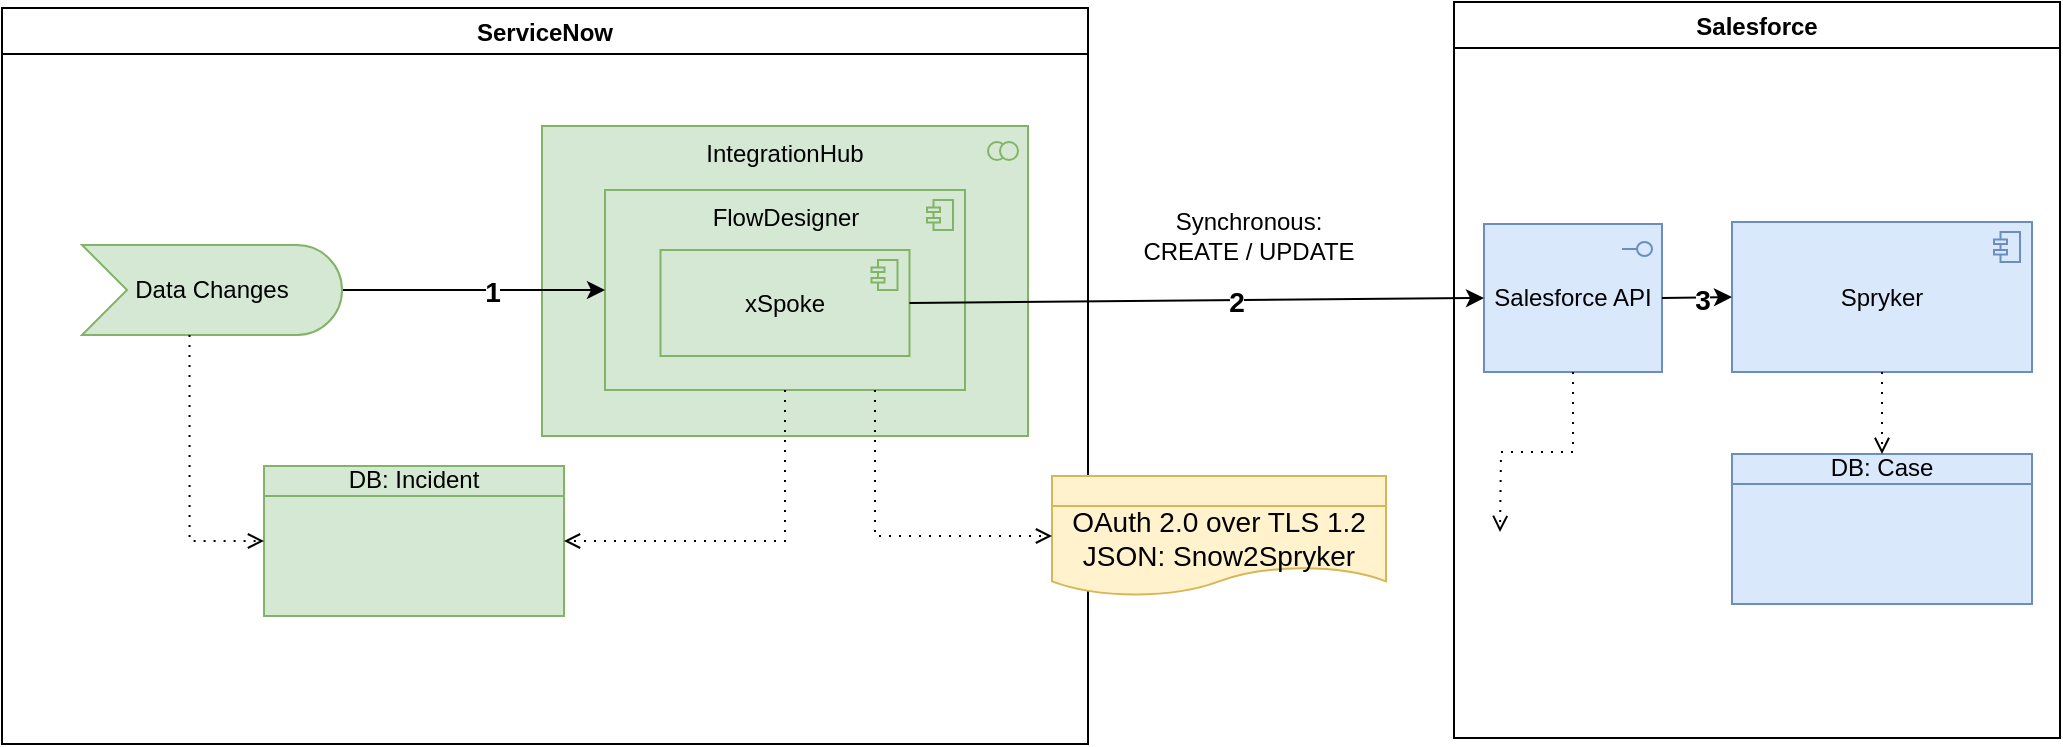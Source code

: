 <mxfile version="16.5.4" type="github" pages="3">
  <diagram id="TwjGwYmGREkL8a1qZLIq" name="Snow2Spryker">
    <mxGraphModel dx="1484" dy="777" grid="0" gridSize="10" guides="1" tooltips="1" connect="1" arrows="1" fold="1" page="1" pageScale="1" pageWidth="1169" pageHeight="827" math="0" shadow="0">
      <root>
        <mxCell id="81XK1yoCQP8enkCrRyyv-0" />
        <mxCell id="81XK1yoCQP8enkCrRyyv-1" parent="81XK1yoCQP8enkCrRyyv-0" />
        <mxCell id="MqtlnmOGcYz5GBzI8yuI-0" value="Salesforce" style="swimlane;" parent="81XK1yoCQP8enkCrRyyv-1" vertex="1">
          <mxGeometry x="817" y="185" width="303" height="368" as="geometry" />
        </mxCell>
        <mxCell id="81XK1yoCQP8enkCrRyyv-10" value="Spryker" style="html=1;outlineConnect=0;whiteSpace=wrap;fillColor=#dae8fc;shape=mxgraph.archimate3.application;appType=comp;archiType=square;strokeColor=#6c8ebf;" parent="MqtlnmOGcYz5GBzI8yuI-0" vertex="1">
          <mxGeometry x="139" y="110" width="150" height="75" as="geometry" />
        </mxCell>
        <mxCell id="h9Nvad7lfALyBZjj1p7K-0" value="Salesforce API" style="html=1;outlineConnect=0;whiteSpace=wrap;fillColor=#dae8fc;shape=mxgraph.archimate3.application;appType=interface;archiType=square;strokeColor=#6c8ebf;" parent="MqtlnmOGcYz5GBzI8yuI-0" vertex="1">
          <mxGeometry x="15" y="111" width="89" height="74" as="geometry" />
        </mxCell>
        <mxCell id="jWsT2XQ5yUzfdX3nsJ4X-5" value="" style="edgeStyle=none;rounded=0;orthogonalLoop=1;jettySize=auto;html=1;entryX=0;entryY=0.5;entryDx=0;entryDy=0;entryPerimeter=0;exitX=1;exitY=0.5;exitDx=0;exitDy=0;exitPerimeter=0;fillColor=#00b9f2;" parent="MqtlnmOGcYz5GBzI8yuI-0" source="h9Nvad7lfALyBZjj1p7K-0" target="81XK1yoCQP8enkCrRyyv-10" edge="1">
          <mxGeometry relative="1" as="geometry">
            <mxPoint x="-21" y="194" as="sourcePoint" />
            <mxPoint x="108" y="451.5" as="targetPoint" />
          </mxGeometry>
        </mxCell>
        <mxCell id="jWsT2XQ5yUzfdX3nsJ4X-6" value="&lt;font style=&quot;font-size: 14px&quot;&gt;&lt;b&gt;3&lt;/b&gt;&lt;/font&gt;" style="edgeLabel;html=1;align=center;verticalAlign=middle;resizable=0;points=[];fillColor=#00b9f2;" parent="jWsT2XQ5yUzfdX3nsJ4X-5" vertex="1" connectable="0">
          <mxGeometry x="0.139" relative="1" as="geometry">
            <mxPoint y="1" as="offset" />
          </mxGeometry>
        </mxCell>
        <mxCell id="81XK1yoCQP8enkCrRyyv-11" value="DB: Case" style="html=1;outlineConnect=0;whiteSpace=wrap;fillColor=#dae8fc;shape=mxgraph.archimate3.businessObject;overflow=fill;strokeColor=#6c8ebf;" parent="MqtlnmOGcYz5GBzI8yuI-0" vertex="1">
          <mxGeometry x="139" y="226" width="150" height="75" as="geometry" />
        </mxCell>
        <mxCell id="jWsT2XQ5yUzfdX3nsJ4X-7" value="" style="edgeStyle=orthogonalEdgeStyle;html=1;endArrow=open;elbow=vertical;endFill=0;dashed=1;dashPattern=1 4;rounded=0;exitX=0.5;exitY=1;exitDx=0;exitDy=0;exitPerimeter=0;fillColor=#00b9f2;" parent="MqtlnmOGcYz5GBzI8yuI-0" source="81XK1yoCQP8enkCrRyyv-10" target="81XK1yoCQP8enkCrRyyv-11" edge="1">
          <mxGeometry width="160" relative="1" as="geometry">
            <mxPoint x="-308" y="254" as="sourcePoint" />
            <mxPoint x="-428" y="299" as="targetPoint" />
          </mxGeometry>
        </mxCell>
        <mxCell id="vdYNZJYuUwpsePkWU7jM-0" value="ServiceNow" style="swimlane;" parent="81XK1yoCQP8enkCrRyyv-1" vertex="1">
          <mxGeometry x="91" y="188" width="543" height="368" as="geometry" />
        </mxCell>
        <mxCell id="HMI-hT8k7Fz9uOf3o8LM-0" value="IntegrationHub" style="html=1;outlineConnect=0;whiteSpace=wrap;fillColor=#d5e8d4;shape=mxgraph.archimate3.application;appType=collab;archiType=square;verticalAlign=top;strokeColor=#82b366;" parent="vdYNZJYuUwpsePkWU7jM-0" vertex="1">
          <mxGeometry x="270" y="59" width="243" height="155" as="geometry" />
        </mxCell>
        <mxCell id="81XK1yoCQP8enkCrRyyv-7" value="FlowDesigner" style="html=1;outlineConnect=0;whiteSpace=wrap;fillColor=#d5e8d4;shape=mxgraph.archimate3.application;appType=comp;archiType=square;verticalAlign=top;strokeColor=#82b366;" parent="vdYNZJYuUwpsePkWU7jM-0" vertex="1">
          <mxGeometry x="301.5" y="91" width="180" height="100" as="geometry" />
        </mxCell>
        <mxCell id="HMI-hT8k7Fz9uOf3o8LM-1" value="xSpoke" style="html=1;outlineConnect=0;whiteSpace=wrap;fillColor=#d5e8d4;shape=mxgraph.archimate3.application;appType=comp;archiType=square;verticalAlign=middle;strokeColor=#82b366;" parent="vdYNZJYuUwpsePkWU7jM-0" vertex="1">
          <mxGeometry x="329.25" y="121" width="124.5" height="53" as="geometry" />
        </mxCell>
        <mxCell id="81XK1yoCQP8enkCrRyyv-2" value="DB: Incident" style="html=1;outlineConnect=0;whiteSpace=wrap;fillColor=#d5e8d4;shape=mxgraph.archimate3.businessObject;overflow=fill;strokeColor=#82b366;" parent="vdYNZJYuUwpsePkWU7jM-0" vertex="1">
          <mxGeometry x="131" y="229" width="150" height="75" as="geometry" />
        </mxCell>
        <mxCell id="81XK1yoCQP8enkCrRyyv-15" value="" style="edgeStyle=orthogonalEdgeStyle;html=1;endArrow=open;elbow=vertical;endFill=0;dashed=1;dashPattern=1 4;rounded=0;exitX=0.5;exitY=1;exitDx=0;exitDy=0;exitPerimeter=0;entryX=1;entryY=0.5;entryDx=0;entryDy=0;entryPerimeter=0;fillColor=#80b6a1;" parent="vdYNZJYuUwpsePkWU7jM-0" source="81XK1yoCQP8enkCrRyyv-7" target="81XK1yoCQP8enkCrRyyv-2" edge="1">
          <mxGeometry width="160" relative="1" as="geometry">
            <mxPoint x="729" y="554.5" as="sourcePoint" />
            <mxPoint x="889" y="554.5" as="targetPoint" />
          </mxGeometry>
        </mxCell>
        <mxCell id="81XK1yoCQP8enkCrRyyv-13" value="" style="edgeStyle=none;rounded=0;orthogonalLoop=1;jettySize=auto;html=1;fillColor=#80b6a1;" parent="81XK1yoCQP8enkCrRyyv-1" source="81XK1yoCQP8enkCrRyyv-3" target="81XK1yoCQP8enkCrRyyv-7" edge="1">
          <mxGeometry relative="1" as="geometry" />
        </mxCell>
        <mxCell id="jWsT2XQ5yUzfdX3nsJ4X-2" value="&lt;font style=&quot;font-size: 14px&quot;&gt;&lt;b&gt;1&lt;/b&gt;&lt;/font&gt;" style="edgeLabel;html=1;align=center;verticalAlign=middle;resizable=0;points=[];fillColor=#80b6a1;" parent="81XK1yoCQP8enkCrRyyv-13" vertex="1" connectable="0">
          <mxGeometry x="0.139" relative="1" as="geometry">
            <mxPoint y="1" as="offset" />
          </mxGeometry>
        </mxCell>
        <mxCell id="81XK1yoCQP8enkCrRyyv-3" value="Data Changes" style="html=1;outlineConnect=0;whiteSpace=wrap;fillColor=#d5e8d4;shape=mxgraph.archimate3.event;strokeColor=#82b366;" parent="81XK1yoCQP8enkCrRyyv-1" vertex="1">
          <mxGeometry x="131" y="306.5" width="130" height="45" as="geometry" />
        </mxCell>
        <mxCell id="81XK1yoCQP8enkCrRyyv-14" value="" style="edgeStyle=orthogonalEdgeStyle;html=1;endArrow=open;elbow=vertical;endFill=0;dashed=1;dashPattern=1 4;rounded=0;exitX=0;exitY=0;exitDx=53.75;exitDy=45;exitPerimeter=0;entryX=0;entryY=0.5;entryDx=0;entryDy=0;entryPerimeter=0;fillColor=#80b6a1;" parent="81XK1yoCQP8enkCrRyyv-1" source="81XK1yoCQP8enkCrRyyv-3" target="81XK1yoCQP8enkCrRyyv-2" edge="1">
          <mxGeometry width="160" relative="1" as="geometry">
            <mxPoint x="820" y="742.5" as="sourcePoint" />
            <mxPoint x="980" y="742.5" as="targetPoint" />
          </mxGeometry>
        </mxCell>
        <mxCell id="jWsT2XQ5yUzfdX3nsJ4X-3" value="" style="edgeStyle=none;rounded=0;orthogonalLoop=1;jettySize=auto;html=1;exitX=1;exitY=0.5;exitDx=0;exitDy=0;exitPerimeter=0;entryX=0;entryY=0.5;entryDx=0;entryDy=0;entryPerimeter=0;" parent="81XK1yoCQP8enkCrRyyv-1" source="HMI-hT8k7Fz9uOf3o8LM-1" target="h9Nvad7lfALyBZjj1p7K-0" edge="1">
          <mxGeometry relative="1" as="geometry">
            <mxPoint x="430" y="533.5" as="sourcePoint" />
            <mxPoint x="721" y="307" as="targetPoint" />
          </mxGeometry>
        </mxCell>
        <mxCell id="jWsT2XQ5yUzfdX3nsJ4X-4" value="&lt;font style=&quot;font-size: 14px&quot;&gt;&lt;b&gt;2&lt;/b&gt;&lt;/font&gt;" style="edgeLabel;html=1;align=center;verticalAlign=middle;resizable=0;points=[];" parent="jWsT2XQ5yUzfdX3nsJ4X-3" vertex="1" connectable="0">
          <mxGeometry x="0.139" relative="1" as="geometry">
            <mxPoint y="1" as="offset" />
          </mxGeometry>
        </mxCell>
        <mxCell id="jWsT2XQ5yUzfdX3nsJ4X-24" value="OAuth 2.0 over TLS 1.2&lt;br&gt;&lt;div&gt;JSON: Snow2Spryker&lt;/div&gt;" style="html=1;outlineConnect=0;whiteSpace=wrap;fillColor=#fff2cc;shape=mxgraph.archimate3.representation;fontSize=14;align=center;strokeColor=#d6b656;" parent="81XK1yoCQP8enkCrRyyv-1" vertex="1">
          <mxGeometry x="616" y="422" width="167" height="62" as="geometry" />
        </mxCell>
        <mxCell id="jWsT2XQ5yUzfdX3nsJ4X-25" value="" style="edgeStyle=orthogonalEdgeStyle;html=1;endArrow=open;elbow=vertical;endFill=0;dashed=1;dashPattern=1 4;rounded=0;exitX=0.75;exitY=1;exitDx=0;exitDy=0;exitPerimeter=0;fillColor=#80b6a1;" parent="81XK1yoCQP8enkCrRyyv-1" source="81XK1yoCQP8enkCrRyyv-7" edge="1">
          <mxGeometry width="160" relative="1" as="geometry">
            <mxPoint x="433" y="425" as="sourcePoint" />
            <mxPoint x="616" y="452" as="targetPoint" />
            <Array as="points">
              <mxPoint x="528" y="452" />
            </Array>
          </mxGeometry>
        </mxCell>
        <mxCell id="jWsT2XQ5yUzfdX3nsJ4X-27" value="" style="edgeStyle=orthogonalEdgeStyle;html=1;endArrow=open;elbow=vertical;endFill=0;dashed=1;dashPattern=1 4;rounded=0;exitX=0.5;exitY=1;exitDx=0;exitDy=0;exitPerimeter=0;entryX=1;entryY=0.5;entryDx=0;entryDy=0;entryPerimeter=0;fillColor=#80b6a1;" parent="81XK1yoCQP8enkCrRyyv-1" source="h9Nvad7lfALyBZjj1p7K-0" edge="1">
          <mxGeometry width="160" relative="1" as="geometry">
            <mxPoint x="742.5" y="416.5" as="sourcePoint" />
            <mxPoint x="840" y="450" as="targetPoint" />
          </mxGeometry>
        </mxCell>
        <mxCell id="P_x2Zv0Kf5enXigNYaTY-0" value="&lt;div&gt;Synchronous: &lt;br&gt;&lt;/div&gt;&lt;div&gt;CREATE / UPDATE&lt;/div&gt;" style="text;html=1;align=center;verticalAlign=middle;resizable=0;points=[];autosize=1;strokeColor=none;fillColor=none;" vertex="1" parent="81XK1yoCQP8enkCrRyyv-1">
          <mxGeometry x="656" y="286" width="116" height="32" as="geometry" />
        </mxCell>
      </root>
    </mxGraphModel>
  </diagram>
  <diagram name="Spryker2Snow" id="dzXLgFu5kCELv6eDoe2H">
    <mxGraphModel dx="1484" dy="777" grid="0" gridSize="10" guides="1" tooltips="1" connect="1" arrows="1" fold="1" page="1" pageScale="1" pageWidth="1169" pageHeight="827" math="0" shadow="0">
      <root>
        <mxCell id="F9APMmuDTnzzyMu7kRmX-0" />
        <mxCell id="F9APMmuDTnzzyMu7kRmX-1" parent="F9APMmuDTnzzyMu7kRmX-0" />
        <mxCell id="qsrvD96HAVr1Hq4GsfjR-0" value="Salesforce" style="swimlane;" parent="F9APMmuDTnzzyMu7kRmX-1" vertex="1">
          <mxGeometry x="677" y="199" width="393" height="368" as="geometry" />
        </mxCell>
        <mxCell id="ruSx7ASNIpoHtBBjnpcI-0" value="ServiceNow" style="swimlane;" parent="F9APMmuDTnzzyMu7kRmX-1" vertex="1">
          <mxGeometry x="79" y="199" width="377" height="368" as="geometry" />
        </mxCell>
        <mxCell id="ZuIiFkjHhQRSE85JutF5-0" value="Scripted REST API" style="html=1;outlineConnect=0;whiteSpace=wrap;fillColor=#d5e8d4;shape=mxgraph.archimate3.application;appType=interface;archiType=square;strokeColor=#82b366;" vertex="1" parent="ruSx7ASNIpoHtBBjnpcI-0">
          <mxGeometry x="200" y="120.5" width="150" height="75" as="geometry" />
        </mxCell>
        <mxCell id="F9APMmuDTnzzyMu7kRmX-23" value="DB: Incident" style="html=1;outlineConnect=0;whiteSpace=wrap;fillColor=#d5e8d4;shape=mxgraph.archimate3.businessObject;overflow=fill;strokeColor=#82b366;" parent="ruSx7ASNIpoHtBBjnpcI-0" vertex="1">
          <mxGeometry x="43" y="235.5" width="150" height="75" as="geometry" />
        </mxCell>
        <mxCell id="F9APMmuDTnzzyMu7kRmX-26" value="" style="edgeStyle=orthogonalEdgeStyle;html=1;endArrow=open;elbow=vertical;endFill=0;dashed=1;dashPattern=1 4;rounded=0;fillColor=#00b9f2;entryX=1;entryY=0.5;entryDx=0;entryDy=0;entryPerimeter=0;exitX=0.25;exitY=1;exitDx=0;exitDy=0;exitPerimeter=0;" parent="ruSx7ASNIpoHtBBjnpcI-0" source="ZuIiFkjHhQRSE85JutF5-0" target="F9APMmuDTnzzyMu7kRmX-23" edge="1">
          <mxGeometry width="160" relative="1" as="geometry">
            <mxPoint x="604" y="245.5" as="sourcePoint" />
            <mxPoint x="649" y="303" as="targetPoint" />
          </mxGeometry>
        </mxCell>
        <mxCell id="F9APMmuDTnzzyMu7kRmX-18" value="Data Changes" style="html=1;outlineConnect=0;whiteSpace=wrap;fillColor=#dae8fc;shape=mxgraph.archimate3.event;direction=west;strokeColor=#6c8ebf;" parent="F9APMmuDTnzzyMu7kRmX-1" vertex="1">
          <mxGeometry x="927" y="334.5" width="130" height="45" as="geometry" />
        </mxCell>
        <mxCell id="F9APMmuDTnzzyMu7kRmX-19" value="DB: Case" style="html=1;outlineConnect=0;whiteSpace=wrap;fillColor=#dae8fc;shape=mxgraph.archimate3.businessObject;overflow=fill;strokeColor=#6c8ebf;" parent="F9APMmuDTnzzyMu7kRmX-1" vertex="1">
          <mxGeometry x="823" y="434.5" width="150" height="75" as="geometry" />
        </mxCell>
        <mxCell id="F9APMmuDTnzzyMu7kRmX-20" value="Spryker" style="html=1;outlineConnect=0;whiteSpace=wrap;fillColor=#dae8fc;shape=mxgraph.archimate3.application;appType=comp;archiType=square;strokeColor=#6c8ebf;" parent="F9APMmuDTnzzyMu7kRmX-1" vertex="1">
          <mxGeometry x="703" y="319.5" width="150" height="75" as="geometry" />
        </mxCell>
        <mxCell id="F9APMmuDTnzzyMu7kRmX-24" value="" style="edgeStyle=orthogonalEdgeStyle;html=1;endArrow=open;elbow=vertical;endFill=0;dashed=1;dashPattern=1 4;rounded=0;exitX=0;exitY=0;exitDx=53.75;exitDy=0;exitPerimeter=0;fillColor=#00b9f2;entryX=1;entryY=0.5;entryDx=0;entryDy=0;entryPerimeter=0;" parent="F9APMmuDTnzzyMu7kRmX-1" source="F9APMmuDTnzzyMu7kRmX-18" target="F9APMmuDTnzzyMu7kRmX-19" edge="1">
          <mxGeometry width="160" relative="1" as="geometry">
            <mxPoint x="916.5" y="314.5" as="sourcePoint" />
            <mxPoint x="961.5" y="372" as="targetPoint" />
          </mxGeometry>
        </mxCell>
        <mxCell id="F9APMmuDTnzzyMu7kRmX-25" value="" style="edgeStyle=orthogonalEdgeStyle;html=1;endArrow=open;elbow=vertical;endFill=0;dashed=1;dashPattern=1 4;rounded=0;exitX=0.5;exitY=1;exitDx=0;exitDy=0;exitPerimeter=0;fillColor=#00b9f2;entryX=0;entryY=0.5;entryDx=0;entryDy=0;entryPerimeter=0;" parent="F9APMmuDTnzzyMu7kRmX-1" source="F9APMmuDTnzzyMu7kRmX-20" target="F9APMmuDTnzzyMu7kRmX-19" edge="1">
          <mxGeometry width="160" relative="1" as="geometry">
            <mxPoint x="673" y="434.5" as="sourcePoint" />
            <mxPoint x="718" y="492" as="targetPoint" />
          </mxGeometry>
        </mxCell>
        <mxCell id="F9APMmuDTnzzyMu7kRmX-27" value="" style="edgeStyle=none;rounded=0;orthogonalLoop=1;jettySize=auto;html=1;fillColor=#80b6a1;exitX=1;exitY=0.5;exitDx=0;exitDy=0;exitPerimeter=0;entryX=1;entryY=0.5;entryDx=0;entryDy=0;entryPerimeter=0;" parent="F9APMmuDTnzzyMu7kRmX-1" source="F9APMmuDTnzzyMu7kRmX-18" target="F9APMmuDTnzzyMu7kRmX-20" edge="1">
          <mxGeometry relative="1" as="geometry">
            <mxPoint x="803" y="207.5" as="sourcePoint" />
            <mxPoint x="653" y="207.5" as="targetPoint" />
          </mxGeometry>
        </mxCell>
        <mxCell id="F9APMmuDTnzzyMu7kRmX-28" value="&lt;font style=&quot;font-size: 14px&quot;&gt;&lt;b&gt;A&lt;/b&gt;&lt;/font&gt;" style="edgeLabel;html=1;align=center;verticalAlign=middle;resizable=0;points=[];fillColor=#80b6a1;" parent="F9APMmuDTnzzyMu7kRmX-27" vertex="1" connectable="0">
          <mxGeometry x="0.139" relative="1" as="geometry">
            <mxPoint y="1" as="offset" />
          </mxGeometry>
        </mxCell>
        <mxCell id="F9APMmuDTnzzyMu7kRmX-29" value="" style="edgeStyle=none;rounded=0;orthogonalLoop=1;jettySize=auto;html=1;fillColor=#80b6a1;exitX=0;exitY=0.5;exitDx=0;exitDy=0;exitPerimeter=0;entryX=1;entryY=0.5;entryDx=0;entryDy=0;entryPerimeter=0;" parent="F9APMmuDTnzzyMu7kRmX-1" source="F9APMmuDTnzzyMu7kRmX-20" target="ZuIiFkjHhQRSE85JutF5-0" edge="1">
          <mxGeometry relative="1" as="geometry">
            <mxPoint x="674" y="435.75" as="sourcePoint" />
            <mxPoint x="629" y="356.379" as="targetPoint" />
          </mxGeometry>
        </mxCell>
        <mxCell id="F9APMmuDTnzzyMu7kRmX-30" value="&lt;font style=&quot;font-size: 14px&quot;&gt;&lt;b&gt;B&lt;/b&gt;&lt;/font&gt;" style="edgeLabel;html=1;align=center;verticalAlign=middle;resizable=0;points=[];fillColor=#80b6a1;" parent="F9APMmuDTnzzyMu7kRmX-29" vertex="1" connectable="0">
          <mxGeometry x="0.139" relative="1" as="geometry">
            <mxPoint y="1" as="offset" />
          </mxGeometry>
        </mxCell>
        <mxCell id="F9APMmuDTnzzyMu7kRmX-36" value="" style="edgeStyle=orthogonalEdgeStyle;html=1;endArrow=open;elbow=vertical;endFill=0;dashed=1;dashPattern=1 4;rounded=0;exitX=0.25;exitY=1;exitDx=0;exitDy=0;exitPerimeter=0;entryX=1;entryY=0.5;entryDx=0;entryDy=0;entryPerimeter=0;fillColor=#80b6a1;" parent="F9APMmuDTnzzyMu7kRmX-1" source="F9APMmuDTnzzyMu7kRmX-20" target="F9APMmuDTnzzyMu7kRmX-38" edge="1">
          <mxGeometry width="160" relative="1" as="geometry">
            <mxPoint x="361" y="-23" as="sourcePoint" />
            <mxPoint x="320" y="34.5" as="targetPoint" />
          </mxGeometry>
        </mxCell>
        <mxCell id="F9APMmuDTnzzyMu7kRmX-37" value="" style="edgeStyle=orthogonalEdgeStyle;html=1;endArrow=open;elbow=vertical;endFill=0;dashed=1;dashPattern=1 4;rounded=0;fillColor=#80b6a1;entryX=0;entryY=0.5;entryDx=0;entryDy=0;entryPerimeter=0;exitX=0.75;exitY=1;exitDx=0;exitDy=0;exitPerimeter=0;" parent="F9APMmuDTnzzyMu7kRmX-1" source="ZuIiFkjHhQRSE85JutF5-0" target="F9APMmuDTnzzyMu7kRmX-38" edge="1">
          <mxGeometry width="160" relative="1" as="geometry">
            <mxPoint x="371" y="-13" as="sourcePoint" />
            <mxPoint x="330" y="44.5" as="targetPoint" />
          </mxGeometry>
        </mxCell>
        <mxCell id="F9APMmuDTnzzyMu7kRmX-38" value="OAuth 2.0 over TLS 1.2&lt;div&gt;JSON: Spryker2SNow&lt;/div&gt;" style="html=1;outlineConnect=0;whiteSpace=wrap;fillColor=#fff2cc;shape=mxgraph.archimate3.representation;fontSize=14;align=center;strokeColor=#d6b656;" parent="F9APMmuDTnzzyMu7kRmX-1" vertex="1">
          <mxGeometry x="477" y="434.5" width="176" height="78" as="geometry" />
        </mxCell>
        <mxCell id="OvcLZ8BvfG_R8_BHLmNy-0" value="&lt;div&gt;Synchronous: &lt;br&gt;&lt;/div&gt;&lt;div&gt;UPDATE one Incident by SysId&lt;/div&gt;" style="text;html=1;align=center;verticalAlign=middle;resizable=0;points=[];autosize=1;strokeColor=none;fillColor=none;" vertex="1" parent="F9APMmuDTnzzyMu7kRmX-1">
          <mxGeometry x="469" y="300" width="176" height="32" as="geometry" />
        </mxCell>
      </root>
    </mxGraphModel>
  </diagram>
  <diagram name="Spryker2EMSnow" id="edLygDLy2X1rE-dExKHX">
    <mxGraphModel dx="1484" dy="777" grid="0" gridSize="10" guides="1" tooltips="1" connect="1" arrows="1" fold="1" page="1" pageScale="1" pageWidth="1169" pageHeight="827" math="0" shadow="0">
      <root>
        <mxCell id="HBuPqRyQjGNJ8mL40j0b-0" />
        <mxCell id="HBuPqRyQjGNJ8mL40j0b-1" parent="HBuPqRyQjGNJ8mL40j0b-0" />
        <mxCell id="HBuPqRyQjGNJ8mL40j0b-2" value="Salesforce" style="swimlane;" vertex="1" parent="HBuPqRyQjGNJ8mL40j0b-1">
          <mxGeometry x="747" y="198" width="393" height="368" as="geometry" />
        </mxCell>
        <mxCell id="HBuPqRyQjGNJ8mL40j0b-3" value="ServiceNow" style="swimlane;" vertex="1" parent="HBuPqRyQjGNJ8mL40j0b-1">
          <mxGeometry x="22" y="198" width="504" height="368" as="geometry" />
        </mxCell>
        <mxCell id="HBuPqRyQjGNJ8mL40j0b-4" value="&lt;div&gt;Event Management&lt;/div&gt;&lt;div&gt;REST API&lt;/div&gt;" style="html=1;outlineConnect=0;whiteSpace=wrap;fillColor=#d5e8d4;shape=mxgraph.archimate3.application;appType=interface;archiType=square;strokeColor=#82b366;" vertex="1" parent="HBuPqRyQjGNJ8mL40j0b-3">
          <mxGeometry x="331" y="120.5" width="150" height="75" as="geometry" />
        </mxCell>
        <mxCell id="HBuPqRyQjGNJ8mL40j0b-5" value="Event" style="html=1;outlineConnect=0;whiteSpace=wrap;fillColor=#d5e8d4;shape=mxgraph.archimate3.businessObject;overflow=fill;strokeColor=#82b366;" vertex="1" parent="HBuPqRyQjGNJ8mL40j0b-3">
          <mxGeometry x="161" y="59" width="150" height="75" as="geometry" />
        </mxCell>
        <mxCell id="HBuPqRyQjGNJ8mL40j0b-6" value="" style="edgeStyle=orthogonalEdgeStyle;html=1;endArrow=open;elbow=vertical;endFill=0;dashed=1;dashPattern=1 4;rounded=0;fillColor=#00b9f2;entryX=1;entryY=0.5;entryDx=0;entryDy=0;entryPerimeter=0;exitX=0.25;exitY=0;exitDx=0;exitDy=0;exitPerimeter=0;" edge="1" parent="HBuPqRyQjGNJ8mL40j0b-3" source="HBuPqRyQjGNJ8mL40j0b-4" target="HBuPqRyQjGNJ8mL40j0b-5">
          <mxGeometry width="160" relative="1" as="geometry">
            <mxPoint x="685" y="245.5" as="sourcePoint" />
            <mxPoint x="730" y="303" as="targetPoint" />
          </mxGeometry>
        </mxCell>
        <mxCell id="hDMIscjtvYpyL9ImyBHm-0" value="Alert" style="html=1;outlineConnect=0;whiteSpace=wrap;fillColor=#d5e8d4;shape=mxgraph.archimate3.businessObject;overflow=fill;strokeColor=#82b366;" vertex="1" parent="HBuPqRyQjGNJ8mL40j0b-3">
          <mxGeometry x="161" y="165" width="150" height="75" as="geometry" />
        </mxCell>
        <mxCell id="hDMIscjtvYpyL9ImyBHm-1" value="Incident" style="html=1;outlineConnect=0;whiteSpace=wrap;fillColor=#d5e8d4;shape=mxgraph.archimate3.businessObject;overflow=fill;strokeColor=#82b366;" vertex="1" parent="HBuPqRyQjGNJ8mL40j0b-3">
          <mxGeometry x="161" y="279" width="150" height="75" as="geometry" />
        </mxCell>
        <mxCell id="hDMIscjtvYpyL9ImyBHm-2" value="Event Rule" style="html=1;outlineConnect=0;whiteSpace=wrap;fillColor=#d5e8d4;shape=mxgraph.archimate3.application;appType=func;archiType=rounded;strokeColor=#82b366;" vertex="1" parent="HBuPqRyQjGNJ8mL40j0b-3">
          <mxGeometry x="15" y="109" width="104" height="52" as="geometry" />
        </mxCell>
        <mxCell id="hDMIscjtvYpyL9ImyBHm-3" value="Alert Rule" style="html=1;outlineConnect=0;whiteSpace=wrap;fillColor=#d5e8d4;shape=mxgraph.archimate3.application;appType=func;archiType=rounded;strokeColor=#82b366;" vertex="1" parent="HBuPqRyQjGNJ8mL40j0b-3">
          <mxGeometry x="15" y="233" width="104" height="52" as="geometry" />
        </mxCell>
        <mxCell id="ZfpgrtGRaxWZfgjbew5m-0" value="" style="edgeStyle=orthogonalEdgeStyle;html=1;endArrow=block;dashed=1;elbow=vertical;endFill=1;dashPattern=6 4;rounded=0;exitX=0;exitY=0.25;exitDx=0;exitDy=0;exitPerimeter=0;entryX=0.5;entryY=0;entryDx=0;entryDy=0;entryPerimeter=0;" edge="1" parent="HBuPqRyQjGNJ8mL40j0b-3" source="HBuPqRyQjGNJ8mL40j0b-5" target="hDMIscjtvYpyL9ImyBHm-2">
          <mxGeometry width="160" relative="1" as="geometry">
            <mxPoint x="480" y="288" as="sourcePoint" />
            <mxPoint x="640" y="288" as="targetPoint" />
          </mxGeometry>
        </mxCell>
        <mxCell id="ZfpgrtGRaxWZfgjbew5m-1" value="" style="edgeStyle=orthogonalEdgeStyle;html=1;endArrow=open;elbow=vertical;endFill=0;dashed=1;dashPattern=1 4;rounded=0;fillColor=#00b9f2;entryX=0;entryY=0.5;entryDx=0;entryDy=0;entryPerimeter=0;exitX=0.5;exitY=1;exitDx=0;exitDy=0;exitPerimeter=0;" edge="1" parent="HBuPqRyQjGNJ8mL40j0b-3" source="hDMIscjtvYpyL9ImyBHm-2" target="hDMIscjtvYpyL9ImyBHm-0">
          <mxGeometry width="160" relative="1" as="geometry">
            <mxPoint x="378.5" y="130.5" as="sourcePoint" />
            <mxPoint x="321" y="106.5" as="targetPoint" />
          </mxGeometry>
        </mxCell>
        <mxCell id="ZfpgrtGRaxWZfgjbew5m-2" value="" style="edgeStyle=orthogonalEdgeStyle;html=1;endArrow=block;dashed=1;elbow=vertical;endFill=1;dashPattern=6 4;rounded=0;exitX=0;exitY=0.75;exitDx=0;exitDy=0;exitPerimeter=0;entryX=0.5;entryY=0;entryDx=0;entryDy=0;entryPerimeter=0;" edge="1" parent="HBuPqRyQjGNJ8mL40j0b-3" source="hDMIscjtvYpyL9ImyBHm-0" target="hDMIscjtvYpyL9ImyBHm-3">
          <mxGeometry width="160" relative="1" as="geometry">
            <mxPoint x="171" y="87.75" as="sourcePoint" />
            <mxPoint x="77" y="119" as="targetPoint" />
          </mxGeometry>
        </mxCell>
        <mxCell id="ZfpgrtGRaxWZfgjbew5m-3" value="" style="edgeStyle=orthogonalEdgeStyle;html=1;endArrow=open;elbow=vertical;endFill=0;dashed=1;dashPattern=1 4;rounded=0;fillColor=#00b9f2;exitX=0.5;exitY=1;exitDx=0;exitDy=0;exitPerimeter=0;" edge="1" parent="HBuPqRyQjGNJ8mL40j0b-3" source="hDMIscjtvYpyL9ImyBHm-3" target="hDMIscjtvYpyL9ImyBHm-1">
          <mxGeometry width="160" relative="1" as="geometry">
            <mxPoint x="77" y="171" as="sourcePoint" />
            <mxPoint x="171" y="212.5" as="targetPoint" />
          </mxGeometry>
        </mxCell>
        <mxCell id="HBuPqRyQjGNJ8mL40j0b-7" value="Data Changes" style="html=1;outlineConnect=0;whiteSpace=wrap;fillColor=#dae8fc;shape=mxgraph.archimate3.event;direction=west;strokeColor=#6c8ebf;" vertex="1" parent="HBuPqRyQjGNJ8mL40j0b-1">
          <mxGeometry x="997" y="333.5" width="130" height="45" as="geometry" />
        </mxCell>
        <mxCell id="HBuPqRyQjGNJ8mL40j0b-8" value="DB: Case" style="html=1;outlineConnect=0;whiteSpace=wrap;fillColor=#dae8fc;shape=mxgraph.archimate3.businessObject;overflow=fill;strokeColor=#6c8ebf;" vertex="1" parent="HBuPqRyQjGNJ8mL40j0b-1">
          <mxGeometry x="893" y="433.5" width="150" height="75" as="geometry" />
        </mxCell>
        <mxCell id="HBuPqRyQjGNJ8mL40j0b-9" value="Spryker" style="html=1;outlineConnect=0;whiteSpace=wrap;fillColor=#dae8fc;shape=mxgraph.archimate3.application;appType=comp;archiType=square;strokeColor=#6c8ebf;" vertex="1" parent="HBuPqRyQjGNJ8mL40j0b-1">
          <mxGeometry x="773" y="318.5" width="150" height="75" as="geometry" />
        </mxCell>
        <mxCell id="HBuPqRyQjGNJ8mL40j0b-10" value="" style="edgeStyle=orthogonalEdgeStyle;html=1;endArrow=open;elbow=vertical;endFill=0;dashed=1;dashPattern=1 4;rounded=0;exitX=0;exitY=0;exitDx=53.75;exitDy=0;exitPerimeter=0;fillColor=#00b9f2;entryX=1;entryY=0.5;entryDx=0;entryDy=0;entryPerimeter=0;" edge="1" parent="HBuPqRyQjGNJ8mL40j0b-1" source="HBuPqRyQjGNJ8mL40j0b-7" target="HBuPqRyQjGNJ8mL40j0b-8">
          <mxGeometry width="160" relative="1" as="geometry">
            <mxPoint x="986.5" y="313.5" as="sourcePoint" />
            <mxPoint x="1031.5" y="371" as="targetPoint" />
          </mxGeometry>
        </mxCell>
        <mxCell id="HBuPqRyQjGNJ8mL40j0b-11" value="" style="edgeStyle=orthogonalEdgeStyle;html=1;endArrow=open;elbow=vertical;endFill=0;dashed=1;dashPattern=1 4;rounded=0;exitX=0.5;exitY=1;exitDx=0;exitDy=0;exitPerimeter=0;fillColor=#00b9f2;entryX=0;entryY=0.5;entryDx=0;entryDy=0;entryPerimeter=0;" edge="1" parent="HBuPqRyQjGNJ8mL40j0b-1" source="HBuPqRyQjGNJ8mL40j0b-9" target="HBuPqRyQjGNJ8mL40j0b-8">
          <mxGeometry width="160" relative="1" as="geometry">
            <mxPoint x="743" y="433.5" as="sourcePoint" />
            <mxPoint x="788" y="491" as="targetPoint" />
          </mxGeometry>
        </mxCell>
        <mxCell id="HBuPqRyQjGNJ8mL40j0b-12" value="" style="edgeStyle=none;rounded=0;orthogonalLoop=1;jettySize=auto;html=1;fillColor=#80b6a1;exitX=1;exitY=0.5;exitDx=0;exitDy=0;exitPerimeter=0;entryX=1;entryY=0.5;entryDx=0;entryDy=0;entryPerimeter=0;" edge="1" parent="HBuPqRyQjGNJ8mL40j0b-1" source="HBuPqRyQjGNJ8mL40j0b-7" target="HBuPqRyQjGNJ8mL40j0b-9">
          <mxGeometry relative="1" as="geometry">
            <mxPoint x="873" y="206.5" as="sourcePoint" />
            <mxPoint x="723" y="206.5" as="targetPoint" />
          </mxGeometry>
        </mxCell>
        <mxCell id="HBuPqRyQjGNJ8mL40j0b-13" value="&lt;font style=&quot;font-size: 14px&quot;&gt;&lt;b&gt;A&lt;/b&gt;&lt;/font&gt;" style="edgeLabel;html=1;align=center;verticalAlign=middle;resizable=0;points=[];fillColor=#80b6a1;" vertex="1" connectable="0" parent="HBuPqRyQjGNJ8mL40j0b-12">
          <mxGeometry x="0.139" relative="1" as="geometry">
            <mxPoint y="1" as="offset" />
          </mxGeometry>
        </mxCell>
        <mxCell id="HBuPqRyQjGNJ8mL40j0b-14" value="" style="edgeStyle=none;rounded=0;orthogonalLoop=1;jettySize=auto;html=1;fillColor=#80b6a1;exitX=0;exitY=0.5;exitDx=0;exitDy=0;exitPerimeter=0;entryX=1;entryY=0.5;entryDx=0;entryDy=0;entryPerimeter=0;" edge="1" parent="HBuPqRyQjGNJ8mL40j0b-1" source="HBuPqRyQjGNJ8mL40j0b-9" target="HBuPqRyQjGNJ8mL40j0b-4">
          <mxGeometry relative="1" as="geometry">
            <mxPoint x="744" y="434.75" as="sourcePoint" />
            <mxPoint x="699" y="355.379" as="targetPoint" />
          </mxGeometry>
        </mxCell>
        <mxCell id="HBuPqRyQjGNJ8mL40j0b-15" value="&lt;font style=&quot;font-size: 14px&quot;&gt;&lt;b&gt;B&lt;/b&gt;&lt;/font&gt;" style="edgeLabel;html=1;align=center;verticalAlign=middle;resizable=0;points=[];fillColor=#80b6a1;" vertex="1" connectable="0" parent="HBuPqRyQjGNJ8mL40j0b-14">
          <mxGeometry x="0.139" relative="1" as="geometry">
            <mxPoint y="1" as="offset" />
          </mxGeometry>
        </mxCell>
        <mxCell id="HBuPqRyQjGNJ8mL40j0b-16" value="" style="edgeStyle=orthogonalEdgeStyle;html=1;endArrow=open;elbow=vertical;endFill=0;dashed=1;dashPattern=1 4;rounded=0;exitX=0.25;exitY=1;exitDx=0;exitDy=0;exitPerimeter=0;entryX=1;entryY=0.5;entryDx=0;entryDy=0;entryPerimeter=0;fillColor=#80b6a1;" edge="1" parent="HBuPqRyQjGNJ8mL40j0b-1" source="HBuPqRyQjGNJ8mL40j0b-9" target="HBuPqRyQjGNJ8mL40j0b-18">
          <mxGeometry width="160" relative="1" as="geometry">
            <mxPoint x="431" y="-24" as="sourcePoint" />
            <mxPoint x="390" y="33.5" as="targetPoint" />
          </mxGeometry>
        </mxCell>
        <mxCell id="HBuPqRyQjGNJ8mL40j0b-17" value="" style="edgeStyle=orthogonalEdgeStyle;html=1;endArrow=open;elbow=vertical;endFill=0;dashed=1;dashPattern=1 4;rounded=0;fillColor=#80b6a1;entryX=0;entryY=0.5;entryDx=0;entryDy=0;entryPerimeter=0;exitX=0.75;exitY=1;exitDx=0;exitDy=0;exitPerimeter=0;" edge="1" parent="HBuPqRyQjGNJ8mL40j0b-1" source="HBuPqRyQjGNJ8mL40j0b-4" target="HBuPqRyQjGNJ8mL40j0b-18">
          <mxGeometry width="160" relative="1" as="geometry">
            <mxPoint x="441" y="-14" as="sourcePoint" />
            <mxPoint x="400" y="43.5" as="targetPoint" />
          </mxGeometry>
        </mxCell>
        <mxCell id="HBuPqRyQjGNJ8mL40j0b-18" value="OAuth 2.0 over TLS 1.2&lt;div&gt;JSON: Spryker2EMSNow&lt;/div&gt;" style="html=1;outlineConnect=0;whiteSpace=wrap;fillColor=#fff2cc;shape=mxgraph.archimate3.representation;fontSize=14;align=center;strokeColor=#d6b656;" vertex="1" parent="HBuPqRyQjGNJ8mL40j0b-1">
          <mxGeometry x="547" y="433.5" width="176" height="78" as="geometry" />
        </mxCell>
        <mxCell id="HBuPqRyQjGNJ8mL40j0b-19" value="&lt;div&gt;Asynchronous: &lt;br&gt;&lt;/div&gt;&lt;div&gt;CREATE Incident&lt;/div&gt;" style="text;html=1;align=center;verticalAlign=middle;resizable=0;points=[];autosize=1;strokeColor=none;fillColor=none;" vertex="1" parent="HBuPqRyQjGNJ8mL40j0b-1">
          <mxGeometry x="567" y="309" width="103" height="32" as="geometry" />
        </mxCell>
      </root>
    </mxGraphModel>
  </diagram>
</mxfile>
